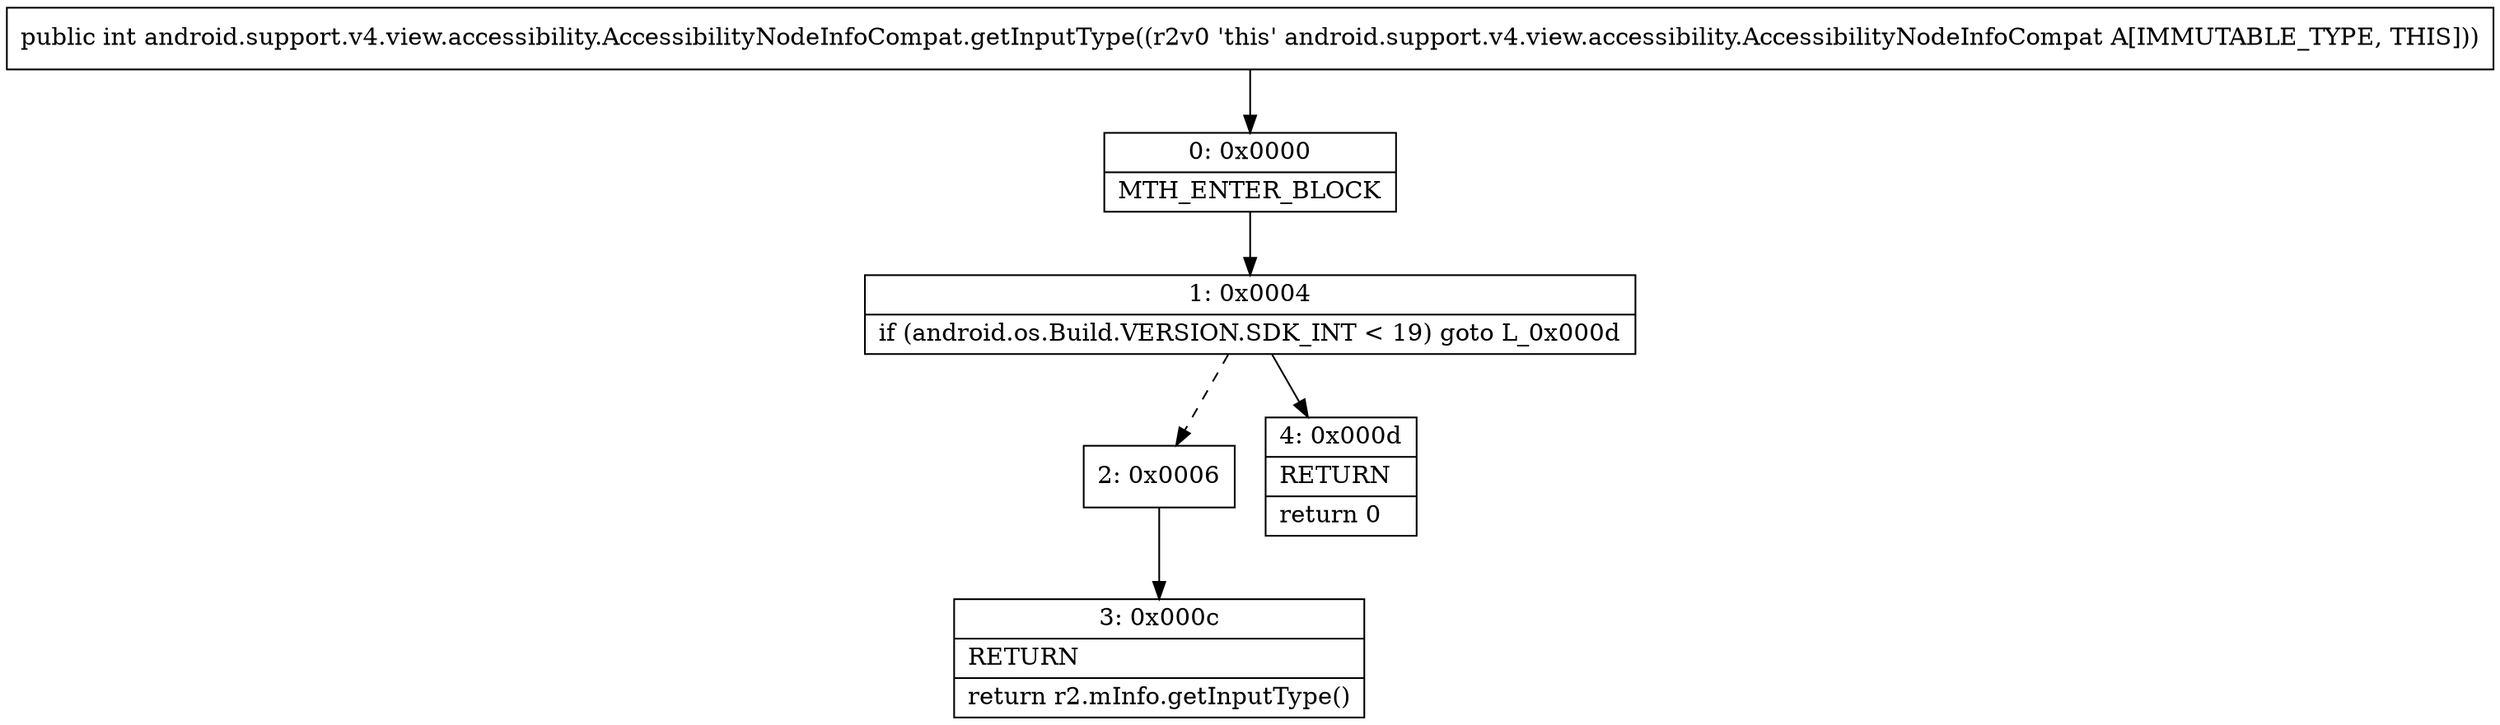 digraph "CFG forandroid.support.v4.view.accessibility.AccessibilityNodeInfoCompat.getInputType()I" {
Node_0 [shape=record,label="{0\:\ 0x0000|MTH_ENTER_BLOCK\l}"];
Node_1 [shape=record,label="{1\:\ 0x0004|if (android.os.Build.VERSION.SDK_INT \< 19) goto L_0x000d\l}"];
Node_2 [shape=record,label="{2\:\ 0x0006}"];
Node_3 [shape=record,label="{3\:\ 0x000c|RETURN\l|return r2.mInfo.getInputType()\l}"];
Node_4 [shape=record,label="{4\:\ 0x000d|RETURN\l|return 0\l}"];
MethodNode[shape=record,label="{public int android.support.v4.view.accessibility.AccessibilityNodeInfoCompat.getInputType((r2v0 'this' android.support.v4.view.accessibility.AccessibilityNodeInfoCompat A[IMMUTABLE_TYPE, THIS])) }"];
MethodNode -> Node_0;
Node_0 -> Node_1;
Node_1 -> Node_2[style=dashed];
Node_1 -> Node_4;
Node_2 -> Node_3;
}

